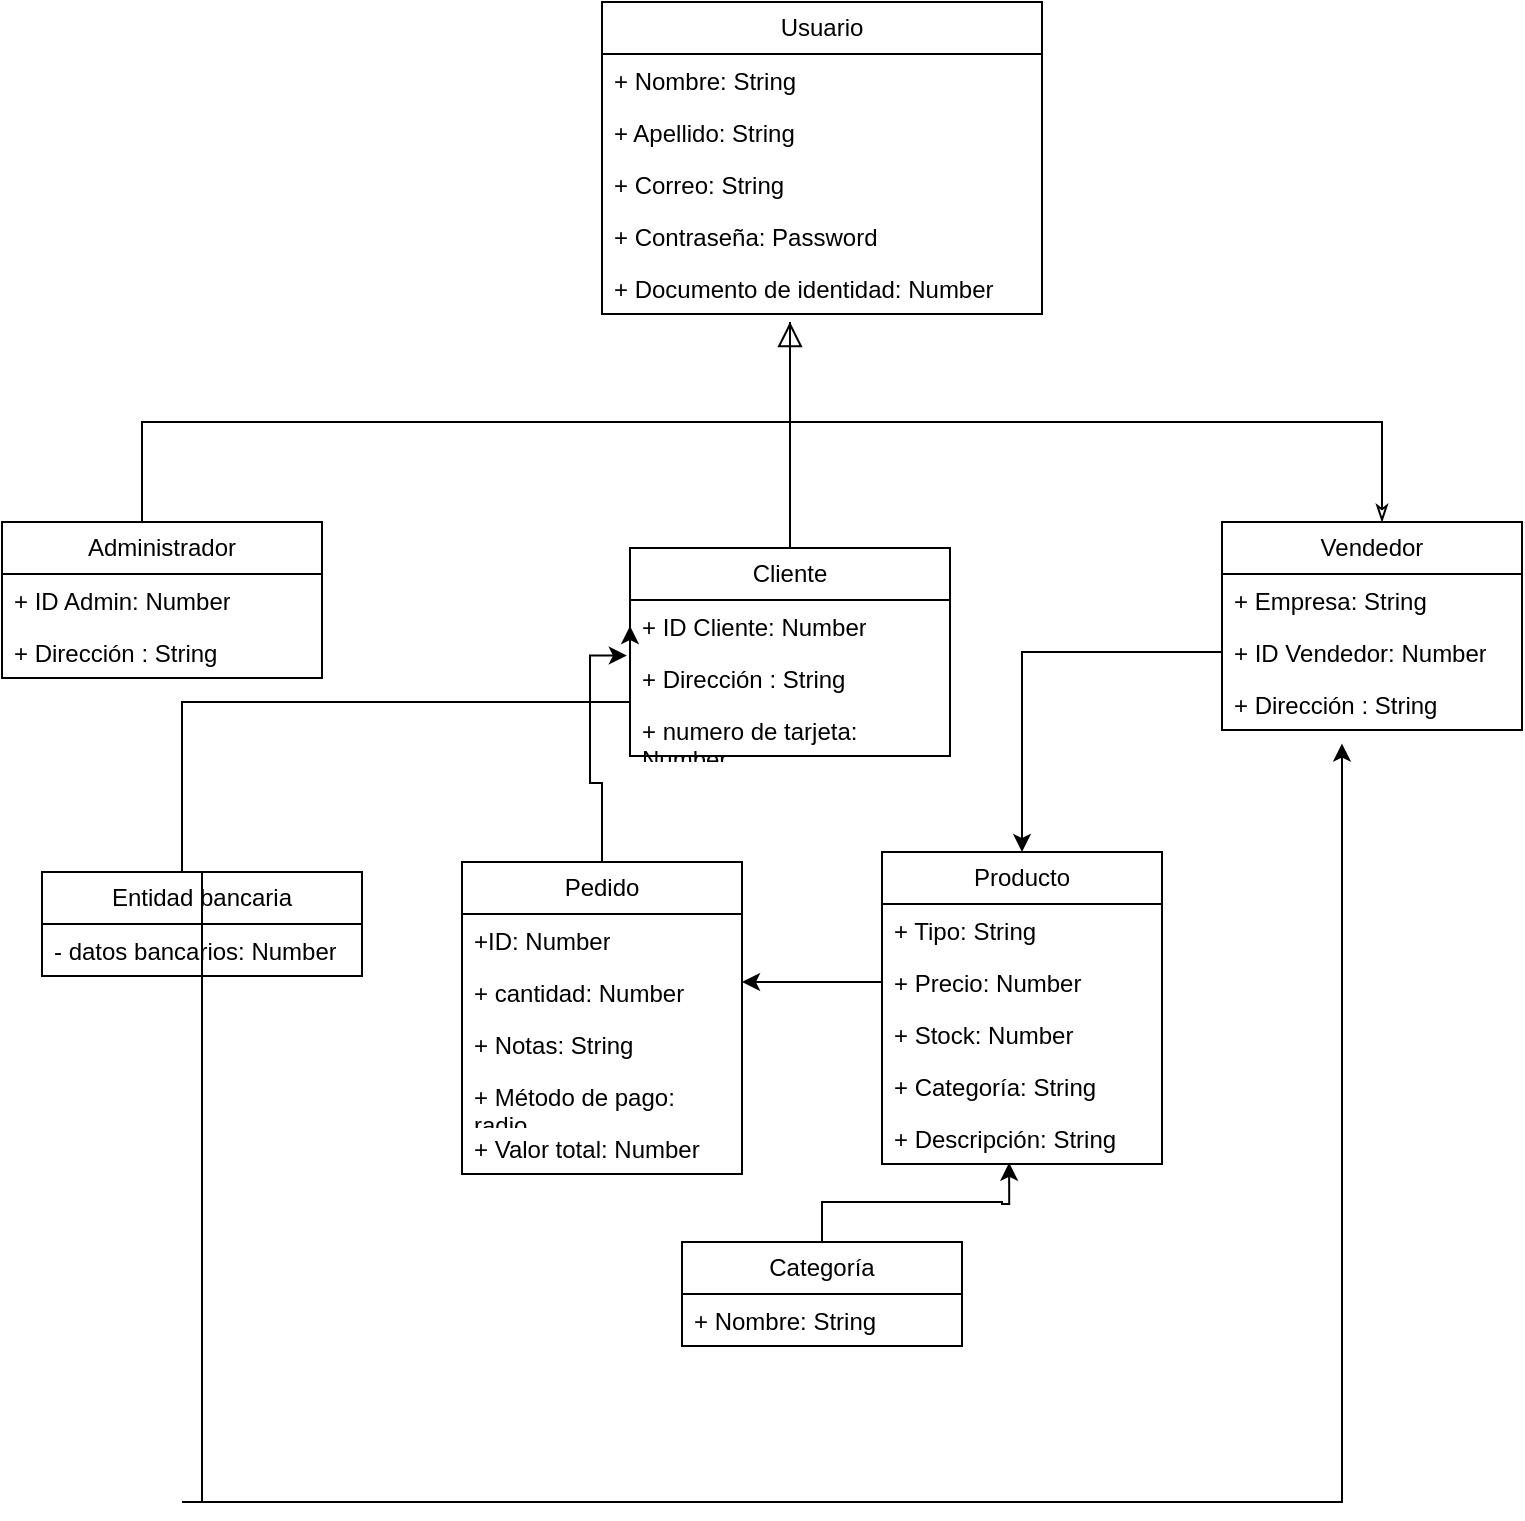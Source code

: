 <mxfile version="21.6.8" type="github">
  <diagram id="C5RBs43oDa-KdzZeNtuy" name="Page-1">
    <mxGraphModel dx="1050" dy="530" grid="1" gridSize="10" guides="1" tooltips="1" connect="1" arrows="1" fold="1" page="1" pageScale="1" pageWidth="827" pageHeight="1169" math="0" shadow="0">
      <root>
        <mxCell id="WIyWlLk6GJQsqaUBKTNV-0" />
        <mxCell id="WIyWlLk6GJQsqaUBKTNV-1" parent="WIyWlLk6GJQsqaUBKTNV-0" />
        <mxCell id="zkfFHV4jXpPFQw0GAbJ--16" value="" style="endArrow=block;endSize=10;endFill=0;shadow=0;strokeWidth=1;rounded=0;edgeStyle=elbowEdgeStyle;elbow=vertical;" parent="WIyWlLk6GJQsqaUBKTNV-1" edge="1">
          <mxGeometry width="160" relative="1" as="geometry">
            <mxPoint x="90" y="420" as="sourcePoint" />
            <mxPoint x="414" y="320" as="targetPoint" />
          </mxGeometry>
        </mxCell>
        <mxCell id="zkfFHV4jXpPFQw0GAbJ--26" value="" style="endArrow=classicThin;shadow=0;strokeWidth=1;rounded=0;endFill=0;edgeStyle=elbowEdgeStyle;elbow=vertical;labelBackgroundColor=#FFFFFF;" parent="WIyWlLk6GJQsqaUBKTNV-1" edge="1">
          <mxGeometry x="0.5" y="41" relative="1" as="geometry">
            <mxPoint x="414" y="320" as="sourcePoint" />
            <mxPoint x="710" y="420" as="targetPoint" />
            <mxPoint x="-40" y="32" as="offset" />
          </mxGeometry>
        </mxCell>
        <mxCell id="E97xT8NvjG2_9QJKQImj-18" value="" style="endArrow=none;html=1;rounded=0;exitX=0.5;exitY=0;exitDx=0;exitDy=0;" edge="1" parent="WIyWlLk6GJQsqaUBKTNV-1" source="E97xT8NvjG2_9QJKQImj-38">
          <mxGeometry width="50" height="50" relative="1" as="geometry">
            <mxPoint x="414" y="508" as="sourcePoint" />
            <mxPoint x="414" y="350" as="targetPoint" />
            <Array as="points">
              <mxPoint x="414" y="400" />
            </Array>
          </mxGeometry>
        </mxCell>
        <mxCell id="E97xT8NvjG2_9QJKQImj-31" value="Usuario" style="swimlane;fontStyle=0;childLayout=stackLayout;horizontal=1;startSize=26;fillColor=none;horizontalStack=0;resizeParent=1;resizeParentMax=0;resizeLast=0;collapsible=1;marginBottom=0;whiteSpace=wrap;html=1;" vertex="1" parent="WIyWlLk6GJQsqaUBKTNV-1">
          <mxGeometry x="320" y="160" width="220" height="156" as="geometry" />
        </mxCell>
        <mxCell id="E97xT8NvjG2_9QJKQImj-32" value="+&amp;nbsp;Nombre: String" style="text;strokeColor=none;fillColor=none;align=left;verticalAlign=top;spacingLeft=4;spacingRight=4;overflow=hidden;rotatable=0;points=[[0,0.5],[1,0.5]];portConstraint=eastwest;whiteSpace=wrap;html=1;" vertex="1" parent="E97xT8NvjG2_9QJKQImj-31">
          <mxGeometry y="26" width="220" height="26" as="geometry" />
        </mxCell>
        <mxCell id="E97xT8NvjG2_9QJKQImj-33" value="+ Apellido: String" style="text;strokeColor=none;fillColor=none;align=left;verticalAlign=top;spacingLeft=4;spacingRight=4;overflow=hidden;rotatable=0;points=[[0,0.5],[1,0.5]];portConstraint=eastwest;whiteSpace=wrap;html=1;" vertex="1" parent="E97xT8NvjG2_9QJKQImj-31">
          <mxGeometry y="52" width="220" height="26" as="geometry" />
        </mxCell>
        <mxCell id="E97xT8NvjG2_9QJKQImj-35" value="+ Correo: String" style="text;strokeColor=none;fillColor=none;align=left;verticalAlign=top;spacingLeft=4;spacingRight=4;overflow=hidden;rotatable=0;points=[[0,0.5],[1,0.5]];portConstraint=eastwest;whiteSpace=wrap;html=1;" vertex="1" parent="E97xT8NvjG2_9QJKQImj-31">
          <mxGeometry y="78" width="220" height="26" as="geometry" />
        </mxCell>
        <mxCell id="E97xT8NvjG2_9QJKQImj-36" value="+ Contraseña: Password" style="text;strokeColor=none;fillColor=none;align=left;verticalAlign=top;spacingLeft=4;spacingRight=4;overflow=hidden;rotatable=0;points=[[0,0.5],[1,0.5]];portConstraint=eastwest;whiteSpace=wrap;html=1;" vertex="1" parent="E97xT8NvjG2_9QJKQImj-31">
          <mxGeometry y="104" width="220" height="26" as="geometry" />
        </mxCell>
        <mxCell id="E97xT8NvjG2_9QJKQImj-37" value="+ Documento de identidad: Number" style="text;strokeColor=none;fillColor=none;align=left;verticalAlign=top;spacingLeft=4;spacingRight=4;overflow=hidden;rotatable=0;points=[[0,0.5],[1,0.5]];portConstraint=eastwest;whiteSpace=wrap;html=1;" vertex="1" parent="E97xT8NvjG2_9QJKQImj-31">
          <mxGeometry y="130" width="220" height="26" as="geometry" />
        </mxCell>
        <mxCell id="E97xT8NvjG2_9QJKQImj-38" value="Cliente" style="swimlane;fontStyle=0;childLayout=stackLayout;horizontal=1;startSize=26;fillColor=none;horizontalStack=0;resizeParent=1;resizeParentMax=0;resizeLast=0;collapsible=1;marginBottom=0;whiteSpace=wrap;html=1;" vertex="1" parent="WIyWlLk6GJQsqaUBKTNV-1">
          <mxGeometry x="334" y="433" width="160" height="104" as="geometry" />
        </mxCell>
        <mxCell id="E97xT8NvjG2_9QJKQImj-39" value="+&amp;nbsp;ID Cliente: Number" style="text;strokeColor=none;fillColor=none;align=left;verticalAlign=top;spacingLeft=4;spacingRight=4;overflow=hidden;rotatable=0;points=[[0,0.5],[1,0.5]];portConstraint=eastwest;whiteSpace=wrap;html=1;" vertex="1" parent="E97xT8NvjG2_9QJKQImj-38">
          <mxGeometry y="26" width="160" height="26" as="geometry" />
        </mxCell>
        <mxCell id="E97xT8NvjG2_9QJKQImj-40" value="+ Dirección : String" style="text;strokeColor=none;fillColor=none;align=left;verticalAlign=top;spacingLeft=4;spacingRight=4;overflow=hidden;rotatable=0;points=[[0,0.5],[1,0.5]];portConstraint=eastwest;whiteSpace=wrap;html=1;" vertex="1" parent="E97xT8NvjG2_9QJKQImj-38">
          <mxGeometry y="52" width="160" height="26" as="geometry" />
        </mxCell>
        <mxCell id="E97xT8NvjG2_9QJKQImj-85" value="+ numero de tarjeta: Number" style="text;strokeColor=none;fillColor=none;align=left;verticalAlign=top;spacingLeft=4;spacingRight=4;overflow=hidden;rotatable=0;points=[[0,0.5],[1,0.5]];portConstraint=eastwest;whiteSpace=wrap;html=1;" vertex="1" parent="E97xT8NvjG2_9QJKQImj-38">
          <mxGeometry y="78" width="160" height="26" as="geometry" />
        </mxCell>
        <mxCell id="E97xT8NvjG2_9QJKQImj-45" value="Vendedor" style="swimlane;fontStyle=0;childLayout=stackLayout;horizontal=1;startSize=26;fillColor=none;horizontalStack=0;resizeParent=1;resizeParentMax=0;resizeLast=0;collapsible=1;marginBottom=0;whiteSpace=wrap;html=1;" vertex="1" parent="WIyWlLk6GJQsqaUBKTNV-1">
          <mxGeometry x="630" y="420" width="150" height="104" as="geometry" />
        </mxCell>
        <mxCell id="E97xT8NvjG2_9QJKQImj-48" value="+&amp;nbsp;Empresa: String" style="text;strokeColor=none;fillColor=none;align=left;verticalAlign=top;spacingLeft=4;spacingRight=4;overflow=hidden;rotatable=0;points=[[0,0.5],[1,0.5]];portConstraint=eastwest;whiteSpace=wrap;html=1;" vertex="1" parent="E97xT8NvjG2_9QJKQImj-45">
          <mxGeometry y="26" width="150" height="26" as="geometry" />
        </mxCell>
        <mxCell id="E97xT8NvjG2_9QJKQImj-49" value="+ ID Vendedor: Number" style="text;strokeColor=none;fillColor=none;align=left;verticalAlign=top;spacingLeft=4;spacingRight=4;overflow=hidden;rotatable=0;points=[[0,0.5],[1,0.5]];portConstraint=eastwest;whiteSpace=wrap;html=1;" vertex="1" parent="E97xT8NvjG2_9QJKQImj-45">
          <mxGeometry y="52" width="150" height="26" as="geometry" />
        </mxCell>
        <mxCell id="E97xT8NvjG2_9QJKQImj-47" value="+ Dirección : String" style="text;strokeColor=none;fillColor=none;align=left;verticalAlign=top;spacingLeft=4;spacingRight=4;overflow=hidden;rotatable=0;points=[[0,0.5],[1,0.5]];portConstraint=eastwest;whiteSpace=wrap;html=1;" vertex="1" parent="E97xT8NvjG2_9QJKQImj-45">
          <mxGeometry y="78" width="150" height="26" as="geometry" />
        </mxCell>
        <mxCell id="E97xT8NvjG2_9QJKQImj-50" value="Administrador" style="swimlane;fontStyle=0;childLayout=stackLayout;horizontal=1;startSize=26;fillColor=none;horizontalStack=0;resizeParent=1;resizeParentMax=0;resizeLast=0;collapsible=1;marginBottom=0;whiteSpace=wrap;html=1;" vertex="1" parent="WIyWlLk6GJQsqaUBKTNV-1">
          <mxGeometry x="20" y="420" width="160" height="78" as="geometry" />
        </mxCell>
        <mxCell id="E97xT8NvjG2_9QJKQImj-51" value="+&amp;nbsp;ID Admin: Number" style="text;strokeColor=none;fillColor=none;align=left;verticalAlign=top;spacingLeft=4;spacingRight=4;overflow=hidden;rotatable=0;points=[[0,0.5],[1,0.5]];portConstraint=eastwest;whiteSpace=wrap;html=1;" vertex="1" parent="E97xT8NvjG2_9QJKQImj-50">
          <mxGeometry y="26" width="160" height="26" as="geometry" />
        </mxCell>
        <mxCell id="E97xT8NvjG2_9QJKQImj-52" value="+ Dirección : String" style="text;strokeColor=none;fillColor=none;align=left;verticalAlign=top;spacingLeft=4;spacingRight=4;overflow=hidden;rotatable=0;points=[[0,0.5],[1,0.5]];portConstraint=eastwest;whiteSpace=wrap;html=1;" vertex="1" parent="E97xT8NvjG2_9QJKQImj-50">
          <mxGeometry y="52" width="160" height="26" as="geometry" />
        </mxCell>
        <mxCell id="E97xT8NvjG2_9QJKQImj-54" value="Producto" style="swimlane;fontStyle=0;childLayout=stackLayout;horizontal=1;startSize=26;fillColor=none;horizontalStack=0;resizeParent=1;resizeParentMax=0;resizeLast=0;collapsible=1;marginBottom=0;whiteSpace=wrap;html=1;" vertex="1" parent="WIyWlLk6GJQsqaUBKTNV-1">
          <mxGeometry x="460" y="585" width="140" height="156" as="geometry" />
        </mxCell>
        <mxCell id="E97xT8NvjG2_9QJKQImj-55" value="+ Tipo: String" style="text;strokeColor=none;fillColor=none;align=left;verticalAlign=top;spacingLeft=4;spacingRight=4;overflow=hidden;rotatable=0;points=[[0,0.5],[1,0.5]];portConstraint=eastwest;whiteSpace=wrap;html=1;" vertex="1" parent="E97xT8NvjG2_9QJKQImj-54">
          <mxGeometry y="26" width="140" height="26" as="geometry" />
        </mxCell>
        <mxCell id="E97xT8NvjG2_9QJKQImj-67" style="edgeStyle=orthogonalEdgeStyle;rounded=0;orthogonalLoop=1;jettySize=auto;html=1;exitX=0;exitY=0.5;exitDx=0;exitDy=0;" edge="1" parent="E97xT8NvjG2_9QJKQImj-54" source="E97xT8NvjG2_9QJKQImj-56">
          <mxGeometry relative="1" as="geometry">
            <mxPoint x="-70" y="65" as="targetPoint" />
          </mxGeometry>
        </mxCell>
        <mxCell id="E97xT8NvjG2_9QJKQImj-56" value="+ Precio: Number" style="text;strokeColor=none;fillColor=none;align=left;verticalAlign=top;spacingLeft=4;spacingRight=4;overflow=hidden;rotatable=0;points=[[0,0.5],[1,0.5]];portConstraint=eastwest;whiteSpace=wrap;html=1;" vertex="1" parent="E97xT8NvjG2_9QJKQImj-54">
          <mxGeometry y="52" width="140" height="26" as="geometry" />
        </mxCell>
        <mxCell id="E97xT8NvjG2_9QJKQImj-62" value="+ Stock: Number" style="text;strokeColor=none;fillColor=none;align=left;verticalAlign=top;spacingLeft=4;spacingRight=4;overflow=hidden;rotatable=0;points=[[0,0.5],[1,0.5]];portConstraint=eastwest;whiteSpace=wrap;html=1;" vertex="1" parent="E97xT8NvjG2_9QJKQImj-54">
          <mxGeometry y="78" width="140" height="26" as="geometry" />
        </mxCell>
        <mxCell id="E97xT8NvjG2_9QJKQImj-76" value="+ Categoría: String" style="text;strokeColor=none;fillColor=none;align=left;verticalAlign=top;spacingLeft=4;spacingRight=4;overflow=hidden;rotatable=0;points=[[0,0.5],[1,0.5]];portConstraint=eastwest;whiteSpace=wrap;html=1;" vertex="1" parent="E97xT8NvjG2_9QJKQImj-54">
          <mxGeometry y="104" width="140" height="26" as="geometry" />
        </mxCell>
        <mxCell id="E97xT8NvjG2_9QJKQImj-57" value="+ Descripción: String" style="text;strokeColor=none;fillColor=none;align=left;verticalAlign=top;spacingLeft=4;spacingRight=4;overflow=hidden;rotatable=0;points=[[0,0.5],[1,0.5]];portConstraint=eastwest;whiteSpace=wrap;html=1;" vertex="1" parent="E97xT8NvjG2_9QJKQImj-54">
          <mxGeometry y="130" width="140" height="26" as="geometry" />
        </mxCell>
        <mxCell id="E97xT8NvjG2_9QJKQImj-68" style="edgeStyle=orthogonalEdgeStyle;rounded=0;orthogonalLoop=1;jettySize=auto;html=1;exitX=0.5;exitY=0;exitDx=0;exitDy=0;entryX=-0.01;entryY=0.069;entryDx=0;entryDy=0;entryPerimeter=0;" edge="1" parent="WIyWlLk6GJQsqaUBKTNV-1" source="E97xT8NvjG2_9QJKQImj-58" target="E97xT8NvjG2_9QJKQImj-40">
          <mxGeometry relative="1" as="geometry" />
        </mxCell>
        <mxCell id="E97xT8NvjG2_9QJKQImj-58" value="Pedido" style="swimlane;fontStyle=0;childLayout=stackLayout;horizontal=1;startSize=26;fillColor=none;horizontalStack=0;resizeParent=1;resizeParentMax=0;resizeLast=0;collapsible=1;marginBottom=0;whiteSpace=wrap;html=1;" vertex="1" parent="WIyWlLk6GJQsqaUBKTNV-1">
          <mxGeometry x="250" y="590" width="140" height="156" as="geometry" />
        </mxCell>
        <mxCell id="E97xT8NvjG2_9QJKQImj-59" value="+ID: Number" style="text;strokeColor=none;fillColor=none;align=left;verticalAlign=top;spacingLeft=4;spacingRight=4;overflow=hidden;rotatable=0;points=[[0,0.5],[1,0.5]];portConstraint=eastwest;whiteSpace=wrap;html=1;" vertex="1" parent="E97xT8NvjG2_9QJKQImj-58">
          <mxGeometry y="26" width="140" height="26" as="geometry" />
        </mxCell>
        <mxCell id="E97xT8NvjG2_9QJKQImj-60" value="+ cantidad: Number" style="text;strokeColor=none;fillColor=none;align=left;verticalAlign=top;spacingLeft=4;spacingRight=4;overflow=hidden;rotatable=0;points=[[0,0.5],[1,0.5]];portConstraint=eastwest;whiteSpace=wrap;html=1;" vertex="1" parent="E97xT8NvjG2_9QJKQImj-58">
          <mxGeometry y="52" width="140" height="26" as="geometry" />
        </mxCell>
        <mxCell id="E97xT8NvjG2_9QJKQImj-70" value="+ Notas: String" style="text;strokeColor=none;fillColor=none;align=left;verticalAlign=top;spacingLeft=4;spacingRight=4;overflow=hidden;rotatable=0;points=[[0,0.5],[1,0.5]];portConstraint=eastwest;whiteSpace=wrap;html=1;" vertex="1" parent="E97xT8NvjG2_9QJKQImj-58">
          <mxGeometry y="78" width="140" height="26" as="geometry" />
        </mxCell>
        <mxCell id="E97xT8NvjG2_9QJKQImj-81" value="+ Método de pago: radio" style="text;strokeColor=none;fillColor=none;align=left;verticalAlign=top;spacingLeft=4;spacingRight=4;overflow=hidden;rotatable=0;points=[[0,0.5],[1,0.5]];portConstraint=eastwest;whiteSpace=wrap;html=1;" vertex="1" parent="E97xT8NvjG2_9QJKQImj-58">
          <mxGeometry y="104" width="140" height="26" as="geometry" />
        </mxCell>
        <mxCell id="E97xT8NvjG2_9QJKQImj-61" value="+ Valor total: Number" style="text;strokeColor=none;fillColor=none;align=left;verticalAlign=top;spacingLeft=4;spacingRight=4;overflow=hidden;rotatable=0;points=[[0,0.5],[1,0.5]];portConstraint=eastwest;whiteSpace=wrap;html=1;" vertex="1" parent="E97xT8NvjG2_9QJKQImj-58">
          <mxGeometry y="130" width="140" height="26" as="geometry" />
        </mxCell>
        <mxCell id="E97xT8NvjG2_9QJKQImj-65" style="edgeStyle=orthogonalEdgeStyle;rounded=0;orthogonalLoop=1;jettySize=auto;html=1;exitX=0;exitY=0.5;exitDx=0;exitDy=0;entryX=0.5;entryY=0;entryDx=0;entryDy=0;" edge="1" parent="WIyWlLk6GJQsqaUBKTNV-1" source="E97xT8NvjG2_9QJKQImj-49" target="E97xT8NvjG2_9QJKQImj-54">
          <mxGeometry relative="1" as="geometry" />
        </mxCell>
        <mxCell id="E97xT8NvjG2_9QJKQImj-75" style="edgeStyle=orthogonalEdgeStyle;rounded=0;orthogonalLoop=1;jettySize=auto;html=1;exitX=0.5;exitY=0;exitDx=0;exitDy=0;entryX=0.454;entryY=0.977;entryDx=0;entryDy=0;entryPerimeter=0;" edge="1" parent="WIyWlLk6GJQsqaUBKTNV-1" source="E97xT8NvjG2_9QJKQImj-71" target="E97xT8NvjG2_9QJKQImj-57">
          <mxGeometry relative="1" as="geometry" />
        </mxCell>
        <mxCell id="E97xT8NvjG2_9QJKQImj-71" value="Categoría" style="swimlane;fontStyle=0;childLayout=stackLayout;horizontal=1;startSize=26;fillColor=none;horizontalStack=0;resizeParent=1;resizeParentMax=0;resizeLast=0;collapsible=1;marginBottom=0;whiteSpace=wrap;html=1;" vertex="1" parent="WIyWlLk6GJQsqaUBKTNV-1">
          <mxGeometry x="360" y="780" width="140" height="52" as="geometry" />
        </mxCell>
        <mxCell id="E97xT8NvjG2_9QJKQImj-72" value="+ Nombre: String" style="text;strokeColor=none;fillColor=none;align=left;verticalAlign=top;spacingLeft=4;spacingRight=4;overflow=hidden;rotatable=0;points=[[0,0.5],[1,0.5]];portConstraint=eastwest;whiteSpace=wrap;html=1;" vertex="1" parent="E97xT8NvjG2_9QJKQImj-71">
          <mxGeometry y="26" width="140" height="26" as="geometry" />
        </mxCell>
        <mxCell id="E97xT8NvjG2_9QJKQImj-83" style="edgeStyle=orthogonalEdgeStyle;rounded=0;orthogonalLoop=1;jettySize=auto;html=1;exitX=0.5;exitY=0;exitDx=0;exitDy=0;" edge="1" parent="WIyWlLk6GJQsqaUBKTNV-1" source="E97xT8NvjG2_9QJKQImj-77">
          <mxGeometry relative="1" as="geometry">
            <mxPoint x="690" y="530.8" as="targetPoint" />
            <Array as="points">
              <mxPoint x="110" y="910" />
              <mxPoint x="691" y="910" />
            </Array>
          </mxGeometry>
        </mxCell>
        <mxCell id="E97xT8NvjG2_9QJKQImj-84" style="edgeStyle=orthogonalEdgeStyle;rounded=0;orthogonalLoop=1;jettySize=auto;html=1;exitX=0.5;exitY=0;exitDx=0;exitDy=0;entryX=0;entryY=0.5;entryDx=0;entryDy=0;" edge="1" parent="WIyWlLk6GJQsqaUBKTNV-1" source="E97xT8NvjG2_9QJKQImj-77" target="E97xT8NvjG2_9QJKQImj-39">
          <mxGeometry relative="1" as="geometry">
            <Array as="points">
              <mxPoint x="110" y="510" />
              <mxPoint x="334" y="510" />
            </Array>
          </mxGeometry>
        </mxCell>
        <mxCell id="E97xT8NvjG2_9QJKQImj-77" value="Entidad bancaria" style="swimlane;fontStyle=0;childLayout=stackLayout;horizontal=1;startSize=26;fillColor=none;horizontalStack=0;resizeParent=1;resizeParentMax=0;resizeLast=0;collapsible=1;marginBottom=0;whiteSpace=wrap;html=1;" vertex="1" parent="WIyWlLk6GJQsqaUBKTNV-1">
          <mxGeometry x="40" y="595" width="160" height="52" as="geometry" />
        </mxCell>
        <mxCell id="E97xT8NvjG2_9QJKQImj-78" value="- datos bancarios: Number" style="text;strokeColor=none;fillColor=none;align=left;verticalAlign=top;spacingLeft=4;spacingRight=4;overflow=hidden;rotatable=0;points=[[0,0.5],[1,0.5]];portConstraint=eastwest;whiteSpace=wrap;html=1;" vertex="1" parent="E97xT8NvjG2_9QJKQImj-77">
          <mxGeometry y="26" width="160" height="26" as="geometry" />
        </mxCell>
      </root>
    </mxGraphModel>
  </diagram>
</mxfile>
